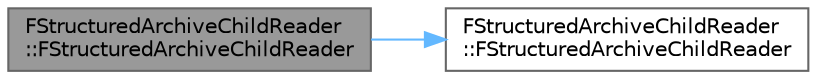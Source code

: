 digraph "FStructuredArchiveChildReader::FStructuredArchiveChildReader"
{
 // INTERACTIVE_SVG=YES
 // LATEX_PDF_SIZE
  bgcolor="transparent";
  edge [fontname=Helvetica,fontsize=10,labelfontname=Helvetica,labelfontsize=10];
  node [fontname=Helvetica,fontsize=10,shape=box,height=0.2,width=0.4];
  rankdir="LR";
  Node1 [id="Node000001",label="FStructuredArchiveChildReader\l::FStructuredArchiveChildReader",height=0.2,width=0.4,color="gray40", fillcolor="grey60", style="filled", fontcolor="black",tooltip=" "];
  Node1 -> Node2 [id="edge1_Node000001_Node000002",color="steelblue1",style="solid",tooltip=" "];
  Node2 [id="Node000002",label="FStructuredArchiveChildReader\l::FStructuredArchiveChildReader",height=0.2,width=0.4,color="grey40", fillcolor="white", style="filled",URL="$dd/dab/classFStructuredArchiveChildReader.html#a2b477a8524d3deecc4e83f95e34033f4",tooltip=" "];
}
